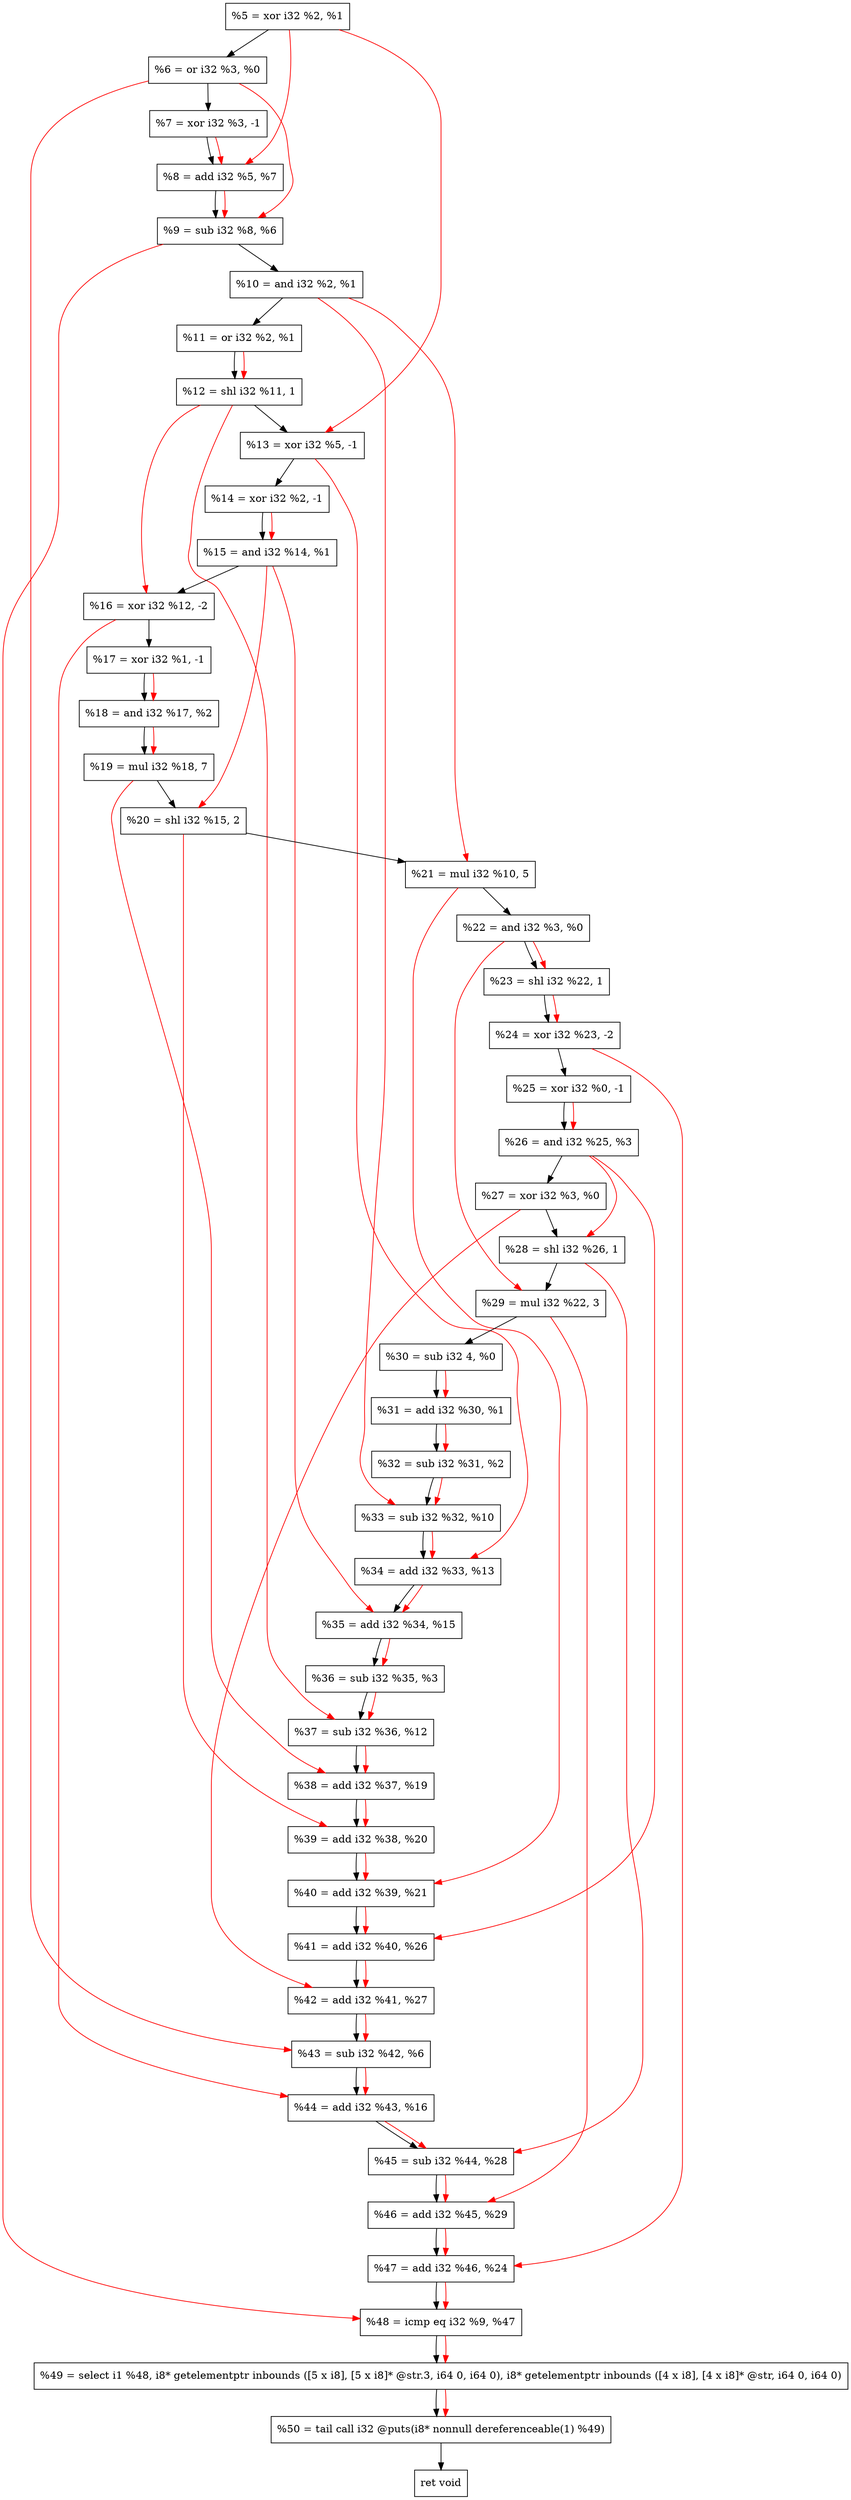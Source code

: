 digraph "DFG for'crackme' function" {
	Node0x1505bd0[shape=record, label="  %5 = xor i32 %2, %1"];
	Node0x1505c40[shape=record, label="  %6 = or i32 %3, %0"];
	Node0x15062c0[shape=record, label="  %7 = xor i32 %3, -1"];
	Node0x1506330[shape=record, label="  %8 = add i32 %5, %7"];
	Node0x15063a0[shape=record, label="  %9 = sub i32 %8, %6"];
	Node0x1506410[shape=record, label="  %10 = and i32 %2, %1"];
	Node0x1506480[shape=record, label="  %11 = or i32 %2, %1"];
	Node0x1506520[shape=record, label="  %12 = shl i32 %11, 1"];
	Node0x1506590[shape=record, label="  %13 = xor i32 %5, -1"];
	Node0x1506600[shape=record, label="  %14 = xor i32 %2, -1"];
	Node0x1506670[shape=record, label="  %15 = and i32 %14, %1"];
	Node0x1506710[shape=record, label="  %16 = xor i32 %12, -2"];
	Node0x1506780[shape=record, label="  %17 = xor i32 %1, -1"];
	Node0x15067f0[shape=record, label="  %18 = and i32 %17, %2"];
	Node0x1506890[shape=record, label="  %19 = mul i32 %18, 7"];
	Node0x1506930[shape=record, label="  %20 = shl i32 %15, 2"];
	Node0x15069d0[shape=record, label="  %21 = mul i32 %10, 5"];
	Node0x1506a40[shape=record, label="  %22 = and i32 %3, %0"];
	Node0x1506ab0[shape=record, label="  %23 = shl i32 %22, 1"];
	Node0x1506b20[shape=record, label="  %24 = xor i32 %23, -2"];
	Node0x1506b90[shape=record, label="  %25 = xor i32 %0, -1"];
	Node0x1506c00[shape=record, label="  %26 = and i32 %25, %3"];
	Node0x1506c70[shape=record, label="  %27 = xor i32 %3, %0"];
	Node0x1506ce0[shape=record, label="  %28 = shl i32 %26, 1"];
	Node0x1506d80[shape=record, label="  %29 = mul i32 %22, 3"];
	Node0x1506e20[shape=record, label="  %30 = sub i32 4, %0"];
	Node0x1506e90[shape=record, label="  %31 = add i32 %30, %1"];
	Node0x1506f00[shape=record, label="  %32 = sub i32 %31, %2"];
	Node0x1507180[shape=record, label="  %33 = sub i32 %32, %10"];
	Node0x15071f0[shape=record, label="  %34 = add i32 %33, %13"];
	Node0x1507260[shape=record, label="  %35 = add i32 %34, %15"];
	Node0x15072d0[shape=record, label="  %36 = sub i32 %35, %3"];
	Node0x1507340[shape=record, label="  %37 = sub i32 %36, %12"];
	Node0x15073b0[shape=record, label="  %38 = add i32 %37, %19"];
	Node0x1507420[shape=record, label="  %39 = add i32 %38, %20"];
	Node0x1507490[shape=record, label="  %40 = add i32 %39, %21"];
	Node0x1507500[shape=record, label="  %41 = add i32 %40, %26"];
	Node0x1507570[shape=record, label="  %42 = add i32 %41, %27"];
	Node0x15075e0[shape=record, label="  %43 = sub i32 %42, %6"];
	Node0x1507650[shape=record, label="  %44 = add i32 %43, %16"];
	Node0x15076c0[shape=record, label="  %45 = sub i32 %44, %28"];
	Node0x1507730[shape=record, label="  %46 = add i32 %45, %29"];
	Node0x15077a0[shape=record, label="  %47 = add i32 %46, %24"];
	Node0x1507810[shape=record, label="  %48 = icmp eq i32 %9, %47"];
	Node0x14a6268[shape=record, label="  %49 = select i1 %48, i8* getelementptr inbounds ([5 x i8], [5 x i8]* @str.3, i64 0, i64 0), i8* getelementptr inbounds ([4 x i8], [4 x i8]* @str, i64 0, i64 0)"];
	Node0x1507cb0[shape=record, label="  %50 = tail call i32 @puts(i8* nonnull dereferenceable(1) %49)"];
	Node0x1507d00[shape=record, label="  ret void"];
	Node0x1505bd0 -> Node0x1505c40;
	Node0x1505c40 -> Node0x15062c0;
	Node0x15062c0 -> Node0x1506330;
	Node0x1506330 -> Node0x15063a0;
	Node0x15063a0 -> Node0x1506410;
	Node0x1506410 -> Node0x1506480;
	Node0x1506480 -> Node0x1506520;
	Node0x1506520 -> Node0x1506590;
	Node0x1506590 -> Node0x1506600;
	Node0x1506600 -> Node0x1506670;
	Node0x1506670 -> Node0x1506710;
	Node0x1506710 -> Node0x1506780;
	Node0x1506780 -> Node0x15067f0;
	Node0x15067f0 -> Node0x1506890;
	Node0x1506890 -> Node0x1506930;
	Node0x1506930 -> Node0x15069d0;
	Node0x15069d0 -> Node0x1506a40;
	Node0x1506a40 -> Node0x1506ab0;
	Node0x1506ab0 -> Node0x1506b20;
	Node0x1506b20 -> Node0x1506b90;
	Node0x1506b90 -> Node0x1506c00;
	Node0x1506c00 -> Node0x1506c70;
	Node0x1506c70 -> Node0x1506ce0;
	Node0x1506ce0 -> Node0x1506d80;
	Node0x1506d80 -> Node0x1506e20;
	Node0x1506e20 -> Node0x1506e90;
	Node0x1506e90 -> Node0x1506f00;
	Node0x1506f00 -> Node0x1507180;
	Node0x1507180 -> Node0x15071f0;
	Node0x15071f0 -> Node0x1507260;
	Node0x1507260 -> Node0x15072d0;
	Node0x15072d0 -> Node0x1507340;
	Node0x1507340 -> Node0x15073b0;
	Node0x15073b0 -> Node0x1507420;
	Node0x1507420 -> Node0x1507490;
	Node0x1507490 -> Node0x1507500;
	Node0x1507500 -> Node0x1507570;
	Node0x1507570 -> Node0x15075e0;
	Node0x15075e0 -> Node0x1507650;
	Node0x1507650 -> Node0x15076c0;
	Node0x15076c0 -> Node0x1507730;
	Node0x1507730 -> Node0x15077a0;
	Node0x15077a0 -> Node0x1507810;
	Node0x1507810 -> Node0x14a6268;
	Node0x14a6268 -> Node0x1507cb0;
	Node0x1507cb0 -> Node0x1507d00;
edge [color=red]
	Node0x1505bd0 -> Node0x1506330;
	Node0x15062c0 -> Node0x1506330;
	Node0x1506330 -> Node0x15063a0;
	Node0x1505c40 -> Node0x15063a0;
	Node0x1506480 -> Node0x1506520;
	Node0x1505bd0 -> Node0x1506590;
	Node0x1506600 -> Node0x1506670;
	Node0x1506520 -> Node0x1506710;
	Node0x1506780 -> Node0x15067f0;
	Node0x15067f0 -> Node0x1506890;
	Node0x1506670 -> Node0x1506930;
	Node0x1506410 -> Node0x15069d0;
	Node0x1506a40 -> Node0x1506ab0;
	Node0x1506ab0 -> Node0x1506b20;
	Node0x1506b90 -> Node0x1506c00;
	Node0x1506c00 -> Node0x1506ce0;
	Node0x1506a40 -> Node0x1506d80;
	Node0x1506e20 -> Node0x1506e90;
	Node0x1506e90 -> Node0x1506f00;
	Node0x1506f00 -> Node0x1507180;
	Node0x1506410 -> Node0x1507180;
	Node0x1507180 -> Node0x15071f0;
	Node0x1506590 -> Node0x15071f0;
	Node0x15071f0 -> Node0x1507260;
	Node0x1506670 -> Node0x1507260;
	Node0x1507260 -> Node0x15072d0;
	Node0x15072d0 -> Node0x1507340;
	Node0x1506520 -> Node0x1507340;
	Node0x1507340 -> Node0x15073b0;
	Node0x1506890 -> Node0x15073b0;
	Node0x15073b0 -> Node0x1507420;
	Node0x1506930 -> Node0x1507420;
	Node0x1507420 -> Node0x1507490;
	Node0x15069d0 -> Node0x1507490;
	Node0x1507490 -> Node0x1507500;
	Node0x1506c00 -> Node0x1507500;
	Node0x1507500 -> Node0x1507570;
	Node0x1506c70 -> Node0x1507570;
	Node0x1507570 -> Node0x15075e0;
	Node0x1505c40 -> Node0x15075e0;
	Node0x15075e0 -> Node0x1507650;
	Node0x1506710 -> Node0x1507650;
	Node0x1507650 -> Node0x15076c0;
	Node0x1506ce0 -> Node0x15076c0;
	Node0x15076c0 -> Node0x1507730;
	Node0x1506d80 -> Node0x1507730;
	Node0x1507730 -> Node0x15077a0;
	Node0x1506b20 -> Node0x15077a0;
	Node0x15063a0 -> Node0x1507810;
	Node0x15077a0 -> Node0x1507810;
	Node0x1507810 -> Node0x14a6268;
	Node0x14a6268 -> Node0x1507cb0;
}
